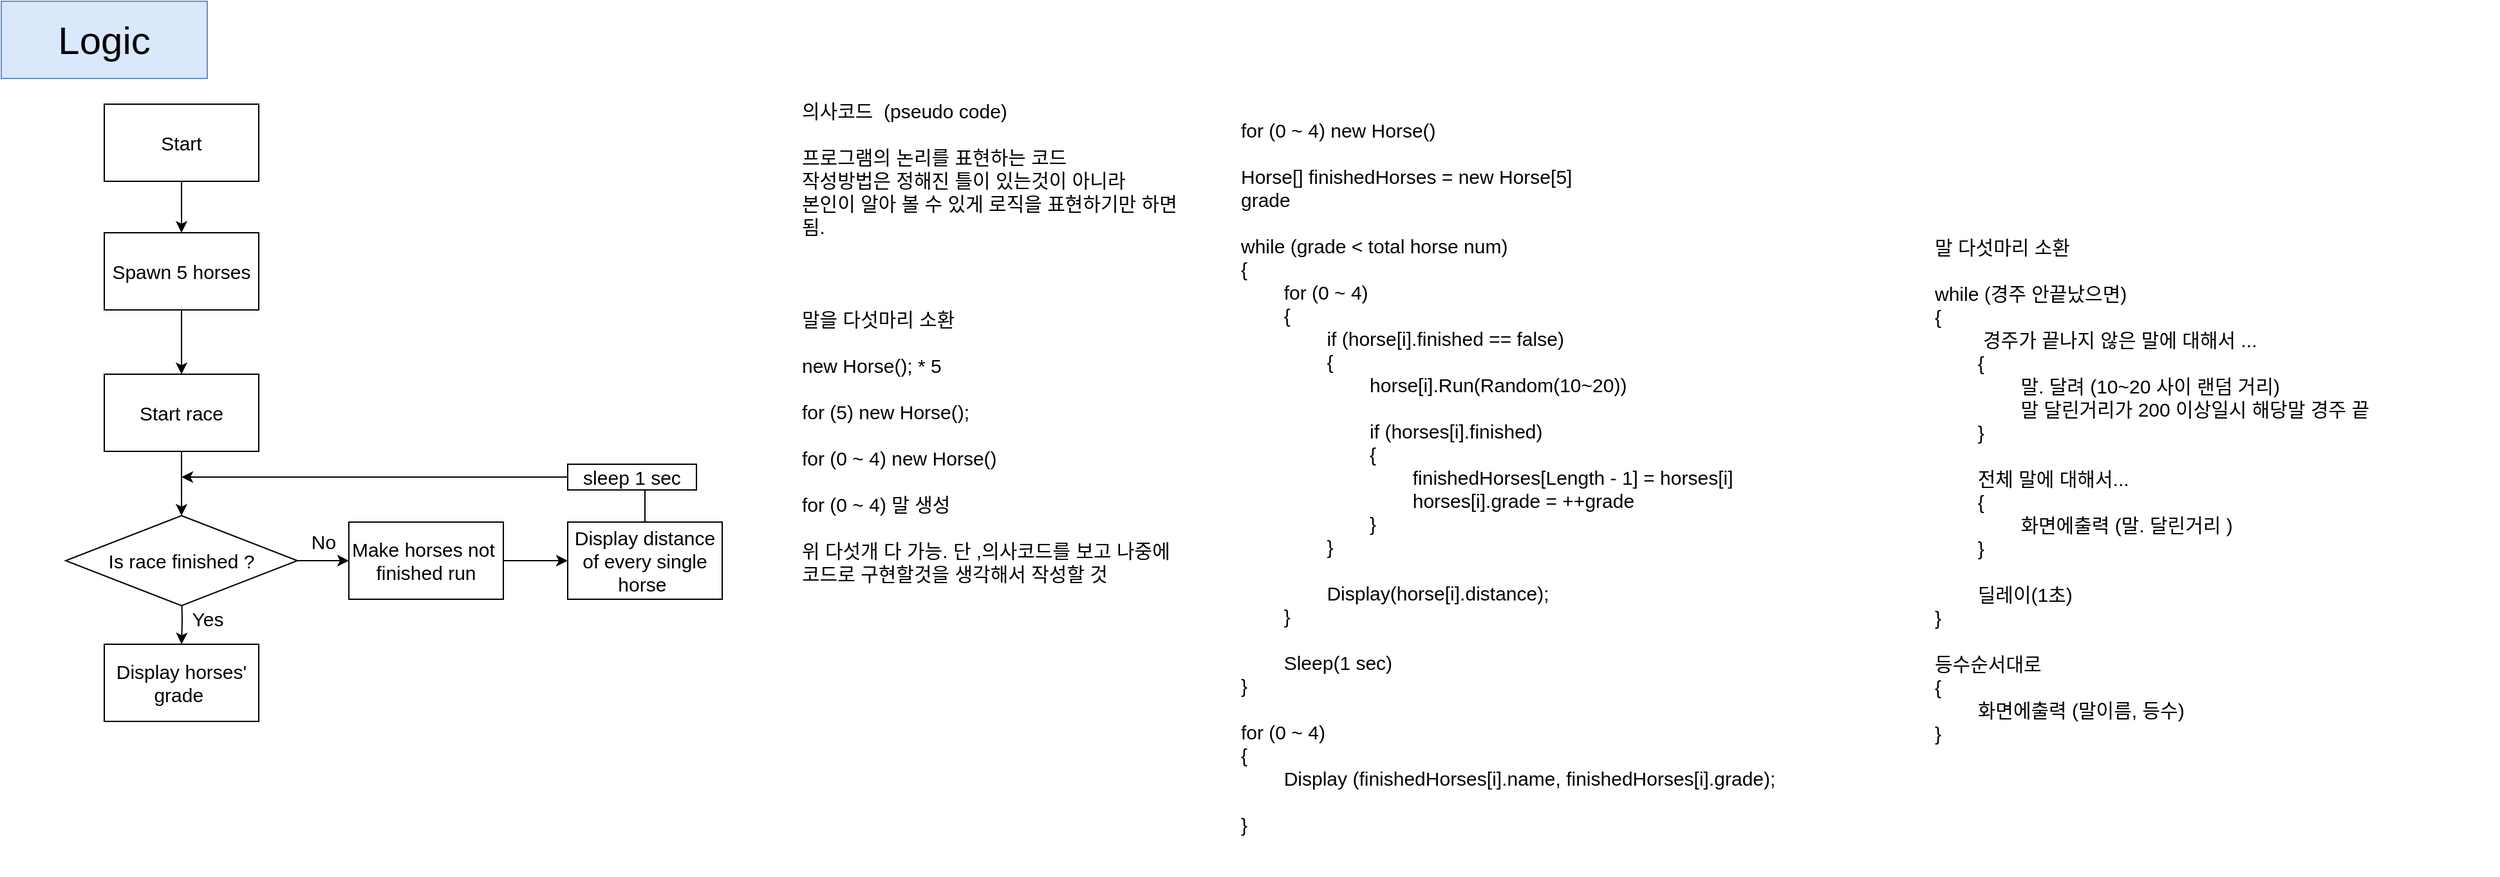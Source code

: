 <mxfile version="20.3.7" type="device"><diagram id="C5RBs43oDa-KdzZeNtuy" name="Page-1"><mxGraphModel dx="1038" dy="579" grid="1" gridSize="10" guides="1" tooltips="1" connect="1" arrows="1" fold="1" page="1" pageScale="1" pageWidth="827" pageHeight="1169" math="0" shadow="0"><root><mxCell id="WIyWlLk6GJQsqaUBKTNV-0"/><mxCell id="WIyWlLk6GJQsqaUBKTNV-1" parent="WIyWlLk6GJQsqaUBKTNV-0"/><mxCell id="vg91UEKcS2Rh8msI60-Q-0" value="Logic" style="rounded=0;whiteSpace=wrap;html=1;fontSize=30;fillColor=#dae8fc;strokeColor=#6c8ebf;" parent="WIyWlLk6GJQsqaUBKTNV-1" vertex="1"><mxGeometry width="160" height="60" as="geometry"/></mxCell><mxCell id="vg91UEKcS2Rh8msI60-Q-9" value="" style="edgeStyle=orthogonalEdgeStyle;rounded=0;orthogonalLoop=1;jettySize=auto;html=1;fontSize=15;" parent="WIyWlLk6GJQsqaUBKTNV-1" source="vg91UEKcS2Rh8msI60-Q-2" target="vg91UEKcS2Rh8msI60-Q-3" edge="1"><mxGeometry relative="1" as="geometry"/></mxCell><mxCell id="vg91UEKcS2Rh8msI60-Q-2" value="&lt;font style=&quot;font-size: 15px;&quot;&gt;Start&lt;/font&gt;" style="rounded=0;whiteSpace=wrap;html=1;fontSize=15;" parent="WIyWlLk6GJQsqaUBKTNV-1" vertex="1"><mxGeometry x="80" y="80" width="120" height="60" as="geometry"/></mxCell><mxCell id="vg91UEKcS2Rh8msI60-Q-11" value="" style="edgeStyle=orthogonalEdgeStyle;rounded=0;orthogonalLoop=1;jettySize=auto;html=1;fontSize=15;" parent="WIyWlLk6GJQsqaUBKTNV-1" source="vg91UEKcS2Rh8msI60-Q-3" target="vg91UEKcS2Rh8msI60-Q-10" edge="1"><mxGeometry relative="1" as="geometry"/></mxCell><mxCell id="vg91UEKcS2Rh8msI60-Q-3" value="Spawn 5 horses" style="rounded=0;whiteSpace=wrap;html=1;fontSize=15;" parent="WIyWlLk6GJQsqaUBKTNV-1" vertex="1"><mxGeometry x="80" y="180" width="120" height="60" as="geometry"/></mxCell><mxCell id="vg91UEKcS2Rh8msI60-Q-13" value="" style="edgeStyle=orthogonalEdgeStyle;rounded=0;orthogonalLoop=1;jettySize=auto;html=1;fontSize=15;" parent="WIyWlLk6GJQsqaUBKTNV-1" source="vg91UEKcS2Rh8msI60-Q-10" edge="1"><mxGeometry relative="1" as="geometry"><mxPoint x="140" y="400" as="targetPoint"/></mxGeometry></mxCell><mxCell id="vg91UEKcS2Rh8msI60-Q-10" value="Start race" style="whiteSpace=wrap;html=1;fontSize=15;rounded=0;" parent="WIyWlLk6GJQsqaUBKTNV-1" vertex="1"><mxGeometry x="80" y="290" width="120" height="60" as="geometry"/></mxCell><mxCell id="vg91UEKcS2Rh8msI60-Q-15" value="Yes" style="edgeStyle=orthogonalEdgeStyle;rounded=0;orthogonalLoop=1;jettySize=auto;html=1;fontSize=15;" parent="WIyWlLk6GJQsqaUBKTNV-1" target="vg91UEKcS2Rh8msI60-Q-14" edge="1"><mxGeometry y="20" relative="1" as="geometry"><mxPoint x="140" y="460" as="sourcePoint"/><mxPoint as="offset"/></mxGeometry></mxCell><mxCell id="vg91UEKcS2Rh8msI60-Q-14" value="Display horses' grade&amp;nbsp;" style="whiteSpace=wrap;html=1;fontSize=15;rounded=0;" parent="WIyWlLk6GJQsqaUBKTNV-1" vertex="1"><mxGeometry x="80" y="500" width="120" height="60" as="geometry"/></mxCell><mxCell id="vg91UEKcS2Rh8msI60-Q-29" value="No" style="edgeStyle=orthogonalEdgeStyle;rounded=0;orthogonalLoop=1;jettySize=auto;html=1;entryX=0;entryY=0.5;entryDx=0;entryDy=0;fontSize=15;" parent="WIyWlLk6GJQsqaUBKTNV-1" source="vg91UEKcS2Rh8msI60-Q-17" target="vg91UEKcS2Rh8msI60-Q-27" edge="1"><mxGeometry y="15" relative="1" as="geometry"><mxPoint as="offset"/></mxGeometry></mxCell><mxCell id="vg91UEKcS2Rh8msI60-Q-17" value="Is race finished ?" style="rhombus;whiteSpace=wrap;html=1;fontSize=15;" parent="WIyWlLk6GJQsqaUBKTNV-1" vertex="1"><mxGeometry x="50" y="400" width="180" height="70" as="geometry"/></mxCell><mxCell id="vg91UEKcS2Rh8msI60-Q-23" style="edgeStyle=orthogonalEdgeStyle;rounded=0;orthogonalLoop=1;jettySize=auto;html=1;fontSize=15;" parent="WIyWlLk6GJQsqaUBKTNV-1" source="vg91UEKcS2Rh8msI60-Q-21" edge="1"><mxGeometry relative="1" as="geometry"><mxPoint x="140" y="370" as="targetPoint"/><Array as="points"><mxPoint x="330" y="370"/><mxPoint x="200" y="370"/></Array></mxGeometry></mxCell><mxCell id="vg91UEKcS2Rh8msI60-Q-21" value="Display distance of every single horse&amp;nbsp;" style="whiteSpace=wrap;html=1;fontSize=15;rounded=0;" parent="WIyWlLk6GJQsqaUBKTNV-1" vertex="1"><mxGeometry x="440" y="405" width="120" height="60" as="geometry"/></mxCell><mxCell id="vg91UEKcS2Rh8msI60-Q-26" value="sleep 1 sec" style="rounded=0;whiteSpace=wrap;html=1;fontSize=15;" parent="WIyWlLk6GJQsqaUBKTNV-1" vertex="1"><mxGeometry x="440" y="360" width="100" height="20" as="geometry"/></mxCell><mxCell id="vg91UEKcS2Rh8msI60-Q-30" style="edgeStyle=orthogonalEdgeStyle;rounded=0;orthogonalLoop=1;jettySize=auto;html=1;entryX=0;entryY=0.5;entryDx=0;entryDy=0;fontSize=15;" parent="WIyWlLk6GJQsqaUBKTNV-1" source="vg91UEKcS2Rh8msI60-Q-27" target="vg91UEKcS2Rh8msI60-Q-21" edge="1"><mxGeometry relative="1" as="geometry"/></mxCell><mxCell id="vg91UEKcS2Rh8msI60-Q-27" value="Make horses not&amp;nbsp; finished run" style="rounded=0;whiteSpace=wrap;html=1;fontSize=15;" parent="WIyWlLk6GJQsqaUBKTNV-1" vertex="1"><mxGeometry x="270" y="405" width="120" height="60" as="geometry"/></mxCell><mxCell id="vg91UEKcS2Rh8msI60-Q-31" value="의사코드&amp;nbsp; (pseudo code)&lt;br&gt;&lt;br&gt;&lt;div style=&quot;&quot;&gt;프로그램의 논리를 표현하는 코드&lt;/div&gt;&lt;div style=&quot;&quot;&gt;작성방법은 정해진 틀이 있는것이 아니라&amp;nbsp;&lt;/div&gt;&lt;div style=&quot;&quot;&gt;본인이 알아 볼 수 있게 로직을 표현하기만 하면 됨.&lt;/div&gt;&lt;div style=&quot;&quot;&gt;&lt;br&gt;&lt;/div&gt;&lt;div style=&quot;&quot;&gt;&lt;br&gt;&lt;/div&gt;&lt;div style=&quot;&quot;&gt;&lt;br&gt;&lt;/div&gt;&lt;div style=&quot;&quot;&gt;말을 다섯마리 소환&amp;nbsp;&lt;/div&gt;&lt;div style=&quot;&quot;&gt;&lt;br&gt;&lt;/div&gt;&lt;div style=&quot;&quot;&gt;new Horse(); * 5&lt;/div&gt;&lt;div style=&quot;&quot;&gt;&lt;br&gt;&lt;/div&gt;&lt;div style=&quot;&quot;&gt;for (5) new Horse();&lt;/div&gt;&lt;div style=&quot;&quot;&gt;&lt;br&gt;&lt;/div&gt;&lt;div style=&quot;&quot;&gt;for (0 ~ 4) new Horse()&lt;/div&gt;&lt;div style=&quot;&quot;&gt;&lt;br&gt;&lt;/div&gt;&lt;div style=&quot;&quot;&gt;for (0 ~ 4) 말 생성&lt;/div&gt;&lt;div style=&quot;&quot;&gt;&lt;br&gt;&lt;/div&gt;&lt;div style=&quot;&quot;&gt;위 다섯개 다 가능. 단 ,의사코드를 보고 나중에 코드로 구현할것을 생각해서 작성할 것&lt;/div&gt;" style="text;html=1;strokeColor=none;fillColor=none;align=left;verticalAlign=middle;whiteSpace=wrap;rounded=0;fontSize=15;labelPosition=center;verticalLabelPosition=middle;" parent="WIyWlLk6GJQsqaUBKTNV-1" vertex="1"><mxGeometry x="620" y="70" width="300" height="390" as="geometry"/></mxCell><mxCell id="vg91UEKcS2Rh8msI60-Q-34" value="for (0 ~ 4) new Horse()&lt;br&gt;&lt;br&gt;Horse[] finishedHorses = new Horse[5]&lt;br&gt;grade&lt;br&gt;&lt;br&gt;while (grade &amp;lt; total horse num)&lt;br&gt;{&lt;br&gt;&lt;span style=&quot;white-space: pre;&quot;&gt;&#9;&lt;/span&gt;for (0 ~ 4)&lt;br&gt;&lt;span style=&quot;white-space: pre;&quot;&gt;&#9;&lt;/span&gt;{&lt;br&gt;&lt;span style=&quot;white-space: pre;&quot;&gt;&#9;&lt;/span&gt;&lt;span style=&quot;white-space: pre;&quot;&gt;&#9;&lt;/span&gt;if (horse[i].finished == false)&lt;br&gt;&lt;span style=&quot;white-space: pre;&quot;&gt;&#9;&lt;/span&gt;&lt;span style=&quot;white-space: pre;&quot;&gt;&#9;&lt;/span&gt;{&lt;br&gt;&lt;span style=&quot;white-space: pre;&quot;&gt;&#9;&lt;/span&gt;&lt;span style=&quot;white-space: pre;&quot;&gt;&#9;&lt;/span&gt;&lt;span style=&quot;white-space: pre;&quot;&gt;&#9;&lt;/span&gt;horse[i].Run(Random(10~20))&lt;br&gt;&lt;br&gt;&lt;span style=&quot;white-space: pre;&quot;&gt;&lt;span style=&quot;white-space: pre;&quot;&gt;&#9;&lt;/span&gt;&lt;span style=&quot;white-space: pre;&quot;&gt;&#9;&lt;/span&gt;&lt;span style=&quot;white-space: pre;&quot;&gt;&#9;&lt;/span&gt;if (horses[i].finished)&lt;br&gt;&lt;span style=&quot;white-space: pre;&quot;&gt;&#9;&lt;/span&gt;&lt;span style=&quot;white-space: pre;&quot;&gt;&#9;&lt;/span&gt;&lt;span style=&quot;white-space: pre;&quot;&gt;&#9;&lt;/span&gt;{&lt;br&gt;&lt;span style=&quot;white-space: pre;&quot;&gt;&#9;&lt;/span&gt;&lt;span style=&quot;white-space: pre;&quot;&gt;&#9;&lt;/span&gt;&lt;span style=&quot;white-space: pre;&quot;&gt;&#9;&lt;/span&gt;&lt;span style=&quot;white-space: pre;&quot;&gt;&#9;&lt;/span&gt;finishedHorses[Length - 1] = horses[i]&#9;&lt;/span&gt;&lt;span style=&quot;white-space: pre;&quot;&gt;&#9;&lt;/span&gt;&lt;span style=&quot;white-space: pre;&quot;&gt;&#9;&lt;/span&gt;&lt;br&gt;&lt;span style=&quot;white-space: pre;&quot;&gt;&#9;&lt;/span&gt;&lt;span style=&quot;white-space: pre;&quot;&gt;&#9;&lt;/span&gt;&lt;span style=&quot;white-space: pre;&quot;&gt;&#9;&lt;/span&gt;&lt;span style=&quot;white-space: pre;&quot;&gt;&#9;&lt;/span&gt;horses[i].grade = ++grade&lt;br&gt;&lt;span style=&quot;white-space: pre;&quot;&gt;&#9;&lt;/span&gt;&lt;span style=&quot;white-space: pre;&quot;&gt;&#9;&lt;/span&gt;&lt;span style=&quot;white-space: pre;&quot;&gt;&#9;&lt;/span&gt;}&lt;br&gt;&lt;span style=&quot;white-space: pre;&quot;&gt;&#9;&lt;/span&gt;&lt;span style=&quot;white-space: pre;&quot;&gt;&#9;&lt;/span&gt;}&lt;br&gt;&lt;br&gt;&lt;span style=&quot;white-space: pre;&quot;&gt;&#9;&lt;/span&gt;&lt;span style=&quot;white-space: pre;&quot;&gt;&#9;&lt;/span&gt;Display(horse[i].distance);&lt;br&gt;&lt;span style=&quot;white-space: pre;&quot;&gt;&#9;&lt;/span&gt;}&lt;br&gt;&lt;br&gt;&lt;span style=&quot;white-space: pre;&quot;&gt;&#9;&lt;/span&gt;Sleep(1 sec)&lt;br&gt;}&lt;br&gt;&lt;br&gt;for (0 ~ 4)&amp;nbsp;&lt;br&gt;{&lt;br&gt;&lt;span style=&quot;white-space: pre;&quot;&gt;&#9;&lt;/span&gt;Display (finishedHorses[i].name, finishedHorses[i].grade);&lt;br&gt;&lt;br&gt;}" style="text;html=1;strokeColor=none;fillColor=none;align=left;verticalAlign=middle;whiteSpace=wrap;rounded=0;fontSize=15;labelPosition=center;verticalLabelPosition=middle;" parent="WIyWlLk6GJQsqaUBKTNV-1" vertex="1"><mxGeometry x="961" y="70" width="560" height="600" as="geometry"/></mxCell><mxCell id="vg91UEKcS2Rh8msI60-Q-35" value="말 다섯마리 소환&lt;br&gt;&lt;br&gt;while (경주 안끝났으면)&lt;br&gt;{&lt;br&gt;&lt;span style=&quot;white-space: pre;&quot;&gt;&#9;&lt;/span&gt;&amp;nbsp;경주가 끝나지 않은 말에 대해서 ...&amp;nbsp;&lt;br&gt;&lt;span style=&quot;white-space: pre;&quot;&gt;&#9;&lt;/span&gt;{&lt;br&gt;&lt;span style=&quot;white-space: pre;&quot;&gt;&#9;&lt;/span&gt;&lt;span style=&quot;white-space: pre;&quot;&gt;&#9;&lt;/span&gt;말. 달려 (10~20 사이 랜덤 거리)&lt;br&gt;&lt;span style=&quot;white-space: pre;&quot;&gt;&#9;&lt;/span&gt;&lt;span style=&quot;white-space: pre;&quot;&gt;&#9;&lt;/span&gt;말 달린거리가 200 이상일시 해당말 경주 끝&lt;br&gt;&lt;span style=&quot;white-space: pre;&quot;&gt;&#9;&lt;/span&gt;}&lt;br&gt;&lt;br&gt;&lt;span style=&quot;white-space: pre;&quot;&gt;&#9;&lt;/span&gt;전체 말에 대해서...&lt;br&gt;&lt;span style=&quot;white-space: pre;&quot;&gt;&#9;&lt;/span&gt;{&lt;br&gt;&lt;span style=&quot;white-space: pre;&quot;&gt;&#9;&lt;/span&gt;&lt;span style=&quot;white-space: pre;&quot;&gt;&#9;&lt;/span&gt;화면에출력 (말. 달린거리 )&lt;br&gt;&lt;span style=&quot;white-space: pre;&quot;&gt;&#9;&lt;/span&gt;}&lt;br&gt;&lt;br&gt;&lt;span style=&quot;white-space: pre;&quot;&gt;&#9;&lt;/span&gt;딜레이(1초)&lt;br&gt;}&lt;br&gt;&lt;br&gt;등수순서대로&lt;br&gt;{&lt;br&gt;&lt;span style=&quot;white-space: pre;&quot;&gt;&#9;&lt;/span&gt;화면에출력 (말이름, 등수)&lt;br&gt;}&lt;br&gt;" style="text;html=1;strokeColor=none;fillColor=none;align=left;verticalAlign=middle;whiteSpace=wrap;rounded=0;fontSize=15;labelPosition=center;verticalLabelPosition=middle;" parent="WIyWlLk6GJQsqaUBKTNV-1" vertex="1"><mxGeometry x="1500" y="80" width="440" height="600" as="geometry"/></mxCell></root></mxGraphModel></diagram></mxfile>